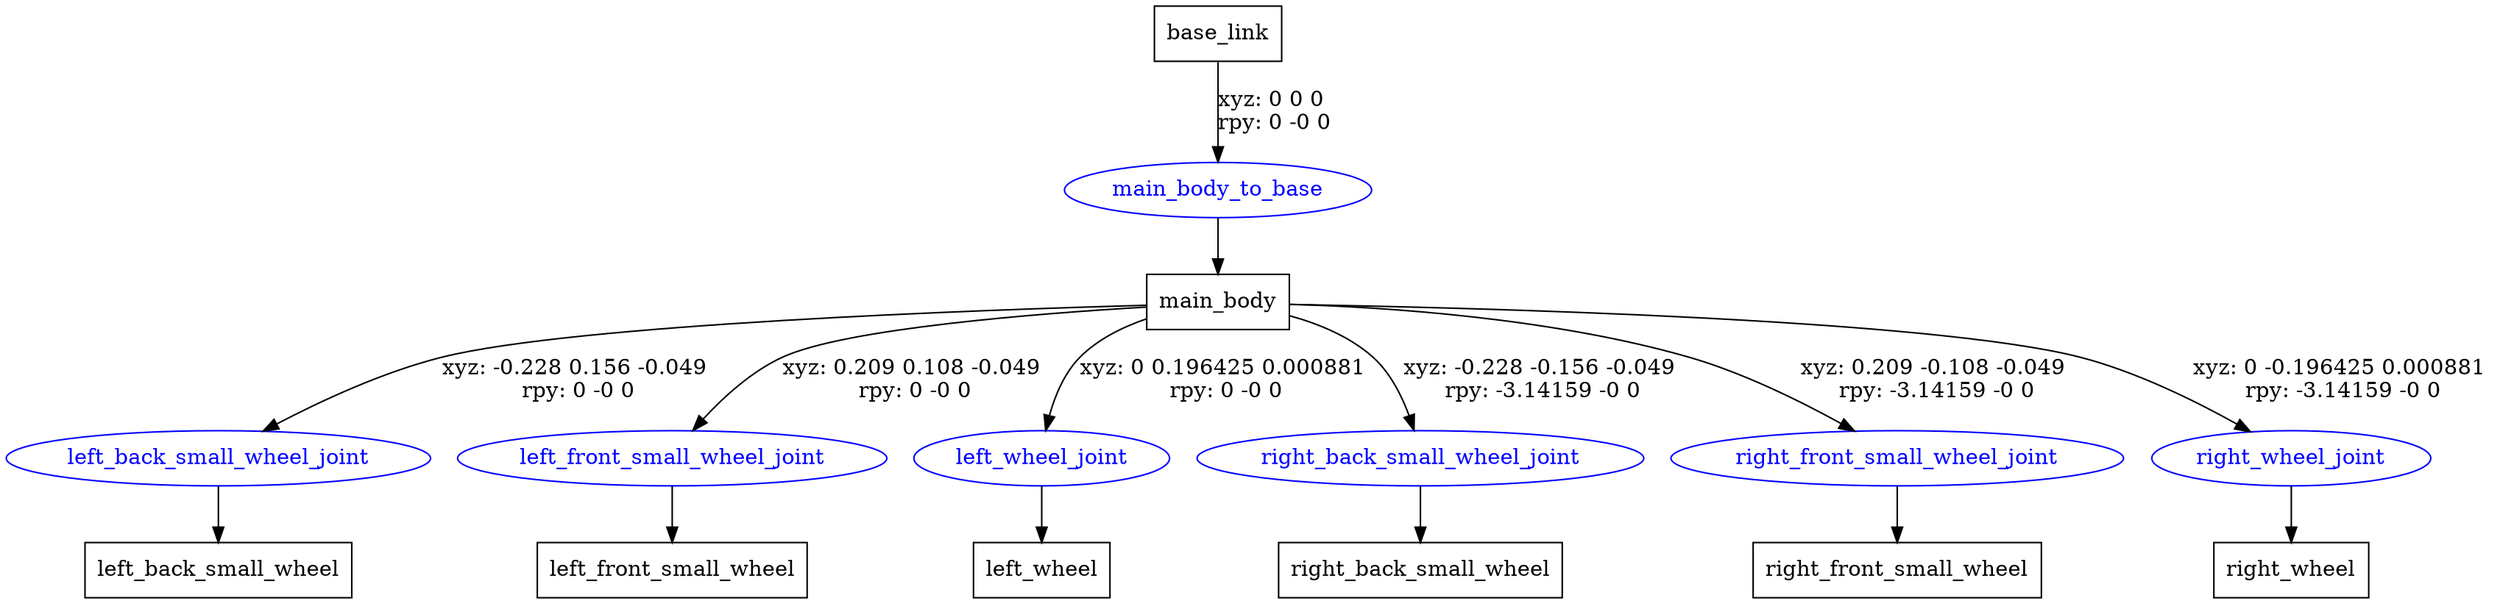 digraph G {
node [shape=box];
"base_link" [label="base_link"];
"main_body" [label="main_body"];
"left_back_small_wheel" [label="left_back_small_wheel"];
"left_front_small_wheel" [label="left_front_small_wheel"];
"left_wheel" [label="left_wheel"];
"right_back_small_wheel" [label="right_back_small_wheel"];
"right_front_small_wheel" [label="right_front_small_wheel"];
"right_wheel" [label="right_wheel"];
node [shape=ellipse, color=blue, fontcolor=blue];
"base_link" -> "main_body_to_base" [label="xyz: 0 0 0 \nrpy: 0 -0 0"]
"main_body_to_base" -> "main_body"
"main_body" -> "left_back_small_wheel_joint" [label="xyz: -0.228 0.156 -0.049 \nrpy: 0 -0 0"]
"left_back_small_wheel_joint" -> "left_back_small_wheel"
"main_body" -> "left_front_small_wheel_joint" [label="xyz: 0.209 0.108 -0.049 \nrpy: 0 -0 0"]
"left_front_small_wheel_joint" -> "left_front_small_wheel"
"main_body" -> "left_wheel_joint" [label="xyz: 0 0.196425 0.000881 \nrpy: 0 -0 0"]
"left_wheel_joint" -> "left_wheel"
"main_body" -> "right_back_small_wheel_joint" [label="xyz: -0.228 -0.156 -0.049 \nrpy: -3.14159 -0 0"]
"right_back_small_wheel_joint" -> "right_back_small_wheel"
"main_body" -> "right_front_small_wheel_joint" [label="xyz: 0.209 -0.108 -0.049 \nrpy: -3.14159 -0 0"]
"right_front_small_wheel_joint" -> "right_front_small_wheel"
"main_body" -> "right_wheel_joint" [label="xyz: 0 -0.196425 0.000881 \nrpy: -3.14159 -0 0"]
"right_wheel_joint" -> "right_wheel"
}
